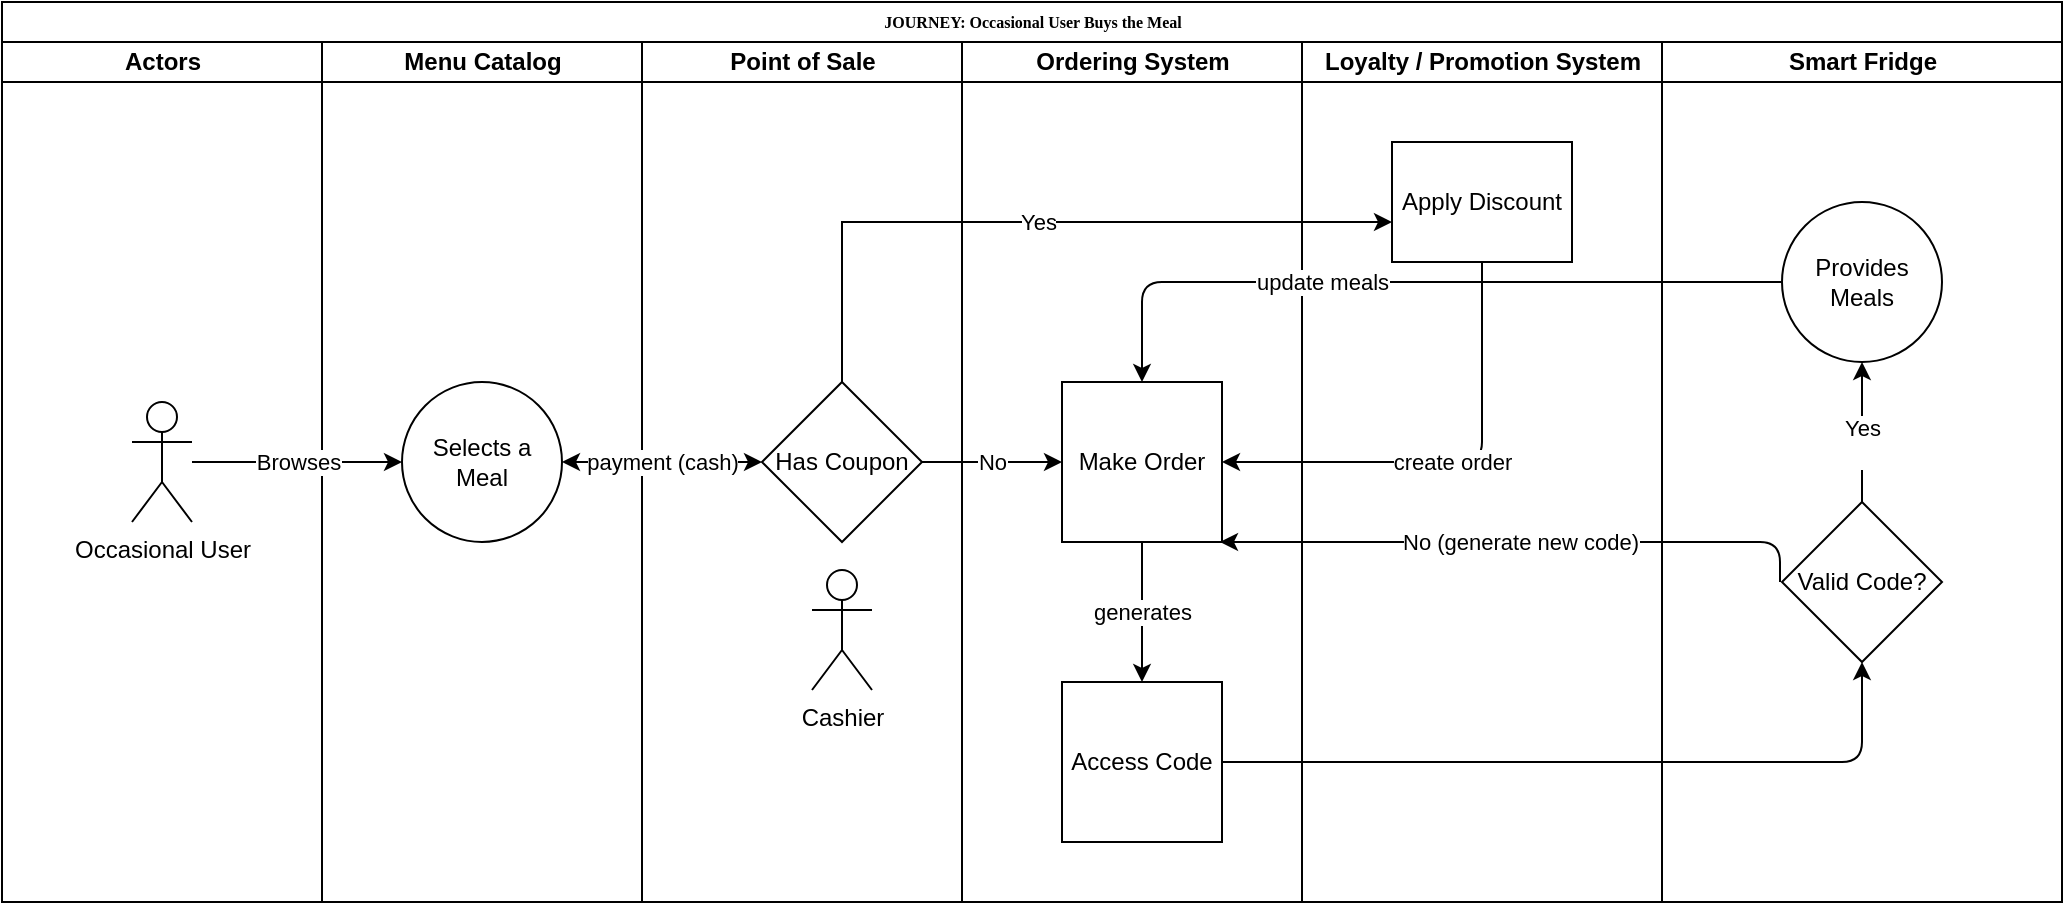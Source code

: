 <mxfile version="13.10.0" type="github">
  <diagram name="Page-1" id="74e2e168-ea6b-b213-b513-2b3c1d86103e">
    <mxGraphModel dx="1078" dy="506" grid="1" gridSize="10" guides="1" tooltips="1" connect="1" arrows="1" fold="1" page="1" pageScale="1" pageWidth="1100" pageHeight="850" background="#ffffff" math="0" shadow="0">
      <root>
        <mxCell id="0" />
        <mxCell id="1" parent="0" />
        <mxCell id="77e6c97f196da883-1" value="JOURNEY: Occasional User Buys the Meal" style="swimlane;html=1;childLayout=stackLayout;startSize=20;rounded=0;shadow=0;labelBackgroundColor=none;strokeWidth=1;fontFamily=Verdana;fontSize=8;align=center;" parent="1" vertex="1">
          <mxGeometry x="70" y="40" width="1030" height="450" as="geometry">
            <mxRectangle x="70" y="40" width="70" height="20" as="alternateBounds" />
          </mxGeometry>
        </mxCell>
        <mxCell id="77e6c97f196da883-2" value="&lt;div&gt;Actors&lt;/div&gt;" style="swimlane;html=1;startSize=20;" parent="77e6c97f196da883-1" vertex="1">
          <mxGeometry y="20" width="160" height="430" as="geometry" />
        </mxCell>
        <mxCell id="QJ3G4-R3qcjC6Z-IzL42-3" value="Occasional User" style="shape=umlActor;verticalLabelPosition=bottom;verticalAlign=top;html=1;outlineConnect=0;" parent="77e6c97f196da883-2" vertex="1">
          <mxGeometry x="65" y="180" width="30" height="60" as="geometry" />
        </mxCell>
        <mxCell id="77e6c97f196da883-3" value="&lt;div&gt;Menu Catalog&lt;/div&gt;" style="swimlane;html=1;startSize=20;" parent="77e6c97f196da883-1" vertex="1">
          <mxGeometry x="160" y="20" width="160" height="430" as="geometry" />
        </mxCell>
        <mxCell id="QJ3G4-R3qcjC6Z-IzL42-19" value="Selects a Meal" style="ellipse;whiteSpace=wrap;html=1;aspect=fixed;" parent="77e6c97f196da883-3" vertex="1">
          <mxGeometry x="40" y="170.0" width="80" height="80" as="geometry" />
        </mxCell>
        <mxCell id="77e6c97f196da883-4" value="Point of Sale" style="swimlane;html=1;startSize=20;" parent="77e6c97f196da883-1" vertex="1">
          <mxGeometry x="320" y="20" width="160" height="430" as="geometry">
            <mxRectangle x="320" y="20" width="30" height="730" as="alternateBounds" />
          </mxGeometry>
        </mxCell>
        <mxCell id="QJ3G4-R3qcjC6Z-IzL42-20" value="&lt;div&gt;Has Coupon&lt;/div&gt;" style="rhombus;whiteSpace=wrap;html=1;" parent="77e6c97f196da883-4" vertex="1">
          <mxGeometry x="60" y="170" width="80" height="80" as="geometry" />
        </mxCell>
        <mxCell id="QJ3G4-R3qcjC6Z-IzL42-11" value="Cashier" style="shape=umlActor;verticalLabelPosition=bottom;verticalAlign=top;html=1;outlineConnect=0;" parent="77e6c97f196da883-4" vertex="1">
          <mxGeometry x="85" y="264" width="30" height="60" as="geometry" />
        </mxCell>
        <mxCell id="77e6c97f196da883-5" value="&lt;div&gt;Ordering System&lt;/div&gt;" style="swimlane;html=1;startSize=20;" parent="77e6c97f196da883-1" vertex="1">
          <mxGeometry x="480" y="20" width="170" height="430" as="geometry" />
        </mxCell>
        <mxCell id="QJ3G4-R3qcjC6Z-IzL42-29" value="&lt;div&gt;Make Order&lt;/div&gt;" style="whiteSpace=wrap;html=1;aspect=fixed;" parent="77e6c97f196da883-5" vertex="1">
          <mxGeometry x="50" y="170" width="80" height="80" as="geometry" />
        </mxCell>
        <mxCell id="QJ3G4-R3qcjC6Z-IzL42-30" value="Access Code" style="whiteSpace=wrap;html=1;aspect=fixed;" parent="77e6c97f196da883-5" vertex="1">
          <mxGeometry x="50" y="320" width="80" height="80" as="geometry" />
        </mxCell>
        <mxCell id="QJ3G4-R3qcjC6Z-IzL42-31" value="generates" style="endArrow=classic;html=1;exitX=0.5;exitY=1;exitDx=0;exitDy=0;entryX=0.5;entryY=0;entryDx=0;entryDy=0;" parent="77e6c97f196da883-5" source="QJ3G4-R3qcjC6Z-IzL42-29" target="QJ3G4-R3qcjC6Z-IzL42-30" edge="1">
          <mxGeometry width="50" height="50" relative="1" as="geometry">
            <mxPoint x="100" y="330" as="sourcePoint" />
            <mxPoint x="150" y="280" as="targetPoint" />
          </mxGeometry>
        </mxCell>
        <mxCell id="QJ3G4-R3qcjC6Z-IzL42-15" value="Browses" style="endArrow=classic;html=1;entryX=0;entryY=0.5;entryDx=0;entryDy=0;" parent="77e6c97f196da883-1" source="QJ3G4-R3qcjC6Z-IzL42-3" target="QJ3G4-R3qcjC6Z-IzL42-19" edge="1">
          <mxGeometry width="50" height="50" relative="1" as="geometry">
            <mxPoint x="530" y="310" as="sourcePoint" />
            <mxPoint x="205" y="230.0" as="targetPoint" />
          </mxGeometry>
        </mxCell>
        <mxCell id="QJ3G4-R3qcjC6Z-IzL42-21" value="payment (cash)" style="endArrow=classic;startArrow=classic;html=1;exitX=1;exitY=0.5;exitDx=0;exitDy=0;entryX=0;entryY=0.5;entryDx=0;entryDy=0;" parent="77e6c97f196da883-1" source="QJ3G4-R3qcjC6Z-IzL42-19" target="QJ3G4-R3qcjC6Z-IzL42-20" edge="1">
          <mxGeometry width="50" height="50" relative="1" as="geometry">
            <mxPoint x="530" y="330" as="sourcePoint" />
            <mxPoint x="580" y="280" as="targetPoint" />
          </mxGeometry>
        </mxCell>
        <mxCell id="77e6c97f196da883-6" value="Loyalty / Promotion System" style="swimlane;html=1;startSize=20;" parent="77e6c97f196da883-1" vertex="1">
          <mxGeometry x="650" y="20" width="180" height="430" as="geometry" />
        </mxCell>
        <mxCell id="QJ3G4-R3qcjC6Z-IzL42-40" value="&lt;div&gt;Apply Discount&lt;/div&gt;" style="whiteSpace=wrap;html=1;" parent="77e6c97f196da883-6" vertex="1">
          <mxGeometry x="45" y="50" width="90" height="60" as="geometry" />
        </mxCell>
        <mxCell id="77e6c97f196da883-7" value="Smart Fridge" style="swimlane;html=1;startSize=20;" parent="77e6c97f196da883-1" vertex="1">
          <mxGeometry x="830" y="20" width="200" height="430" as="geometry" />
        </mxCell>
        <mxCell id="QJ3G4-R3qcjC6Z-IzL42-46" value="Valid Code?" style="rhombus;whiteSpace=wrap;html=1;" parent="77e6c97f196da883-7" vertex="1">
          <mxGeometry x="60" y="230" width="80" height="80" as="geometry" />
        </mxCell>
        <mxCell id="QJ3G4-R3qcjC6Z-IzL42-49" value="&lt;div&gt;Provides Meals&lt;br&gt;&lt;/div&gt;" style="ellipse;whiteSpace=wrap;html=1;aspect=fixed;" parent="77e6c97f196da883-7" vertex="1">
          <mxGeometry x="60" y="80" width="80" height="80" as="geometry" />
        </mxCell>
        <mxCell id="QJ3G4-R3qcjC6Z-IzL42-48" value="&lt;div&gt;Yes&lt;/div&gt;&lt;div&gt;&lt;br&gt;&lt;/div&gt;" style="endArrow=classic;html=1;exitX=0.5;exitY=0;exitDx=0;exitDy=0;entryX=0.5;entryY=1;entryDx=0;entryDy=0;" parent="77e6c97f196da883-7" source="QJ3G4-R3qcjC6Z-IzL42-46" target="QJ3G4-R3qcjC6Z-IzL42-49" edge="1">
          <mxGeometry x="-0.143" width="50" height="50" relative="1" as="geometry">
            <mxPoint x="-130" y="350" as="sourcePoint" />
            <mxPoint x="-100" y="270" as="targetPoint" />
            <Array as="points" />
            <mxPoint as="offset" />
          </mxGeometry>
        </mxCell>
        <mxCell id="QJ3G4-R3qcjC6Z-IzL42-27" value="&lt;div&gt;No&lt;/div&gt;" style="endArrow=classic;html=1;exitX=1;exitY=0.5;exitDx=0;exitDy=0;" parent="77e6c97f196da883-1" source="QJ3G4-R3qcjC6Z-IzL42-20" edge="1">
          <mxGeometry width="50" height="50" relative="1" as="geometry">
            <mxPoint x="600" y="360" as="sourcePoint" />
            <mxPoint x="530" y="230" as="targetPoint" />
          </mxGeometry>
        </mxCell>
        <mxCell id="QJ3G4-R3qcjC6Z-IzL42-33" value="" style="endArrow=classic;html=1;exitX=1;exitY=0.5;exitDx=0;exitDy=0;" parent="77e6c97f196da883-1" source="QJ3G4-R3qcjC6Z-IzL42-30" edge="1">
          <mxGeometry width="50" height="50" relative="1" as="geometry">
            <mxPoint x="800" y="250" as="sourcePoint" />
            <mxPoint x="930" y="330" as="targetPoint" />
            <Array as="points">
              <mxPoint x="930" y="380" />
            </Array>
          </mxGeometry>
        </mxCell>
        <mxCell id="QJ3G4-R3qcjC6Z-IzL42-41" value="Yes" style="edgeStyle=orthogonalEdgeStyle;rounded=0;orthogonalLoop=1;jettySize=auto;html=1;exitX=0.5;exitY=0;exitDx=0;exitDy=0;" parent="77e6c97f196da883-1" source="QJ3G4-R3qcjC6Z-IzL42-20" target="QJ3G4-R3qcjC6Z-IzL42-40" edge="1">
          <mxGeometry relative="1" as="geometry">
            <Array as="points">
              <mxPoint x="420" y="110" />
            </Array>
          </mxGeometry>
        </mxCell>
        <mxCell id="QJ3G4-R3qcjC6Z-IzL42-44" value="create order" style="endArrow=classic;html=1;entryX=1;entryY=0.5;entryDx=0;entryDy=0;exitX=0.5;exitY=1;exitDx=0;exitDy=0;" parent="77e6c97f196da883-1" source="QJ3G4-R3qcjC6Z-IzL42-40" target="QJ3G4-R3qcjC6Z-IzL42-29" edge="1">
          <mxGeometry width="50" height="50" relative="1" as="geometry">
            <mxPoint x="730" y="190" as="sourcePoint" />
            <mxPoint x="780" y="140" as="targetPoint" />
            <Array as="points">
              <mxPoint x="740" y="230" />
            </Array>
          </mxGeometry>
        </mxCell>
        <mxCell id="QJ3G4-R3qcjC6Z-IzL42-50" value="No (generate new code)" style="endArrow=classic;html=1;exitX=0;exitY=0.5;exitDx=0;exitDy=0;entryX=1;entryY=1;entryDx=0;entryDy=0;" parent="77e6c97f196da883-1" edge="1">
          <mxGeometry width="50" height="50" relative="1" as="geometry">
            <mxPoint x="889" y="290" as="sourcePoint" />
            <mxPoint x="609" y="270" as="targetPoint" />
            <Array as="points">
              <mxPoint x="889" y="270" />
            </Array>
          </mxGeometry>
        </mxCell>
        <mxCell id="fcnhsFOALU5Ui2evHua8-1" value="update meals" style="endArrow=classic;html=1;exitX=0;exitY=0.5;exitDx=0;exitDy=0;" parent="77e6c97f196da883-1" source="QJ3G4-R3qcjC6Z-IzL42-49" target="QJ3G4-R3qcjC6Z-IzL42-29" edge="1">
          <mxGeometry x="0.243" width="50" height="50" relative="1" as="geometry">
            <mxPoint x="860" y="440" as="sourcePoint" />
            <mxPoint x="890" y="280" as="targetPoint" />
            <Array as="points">
              <mxPoint x="570" y="140" />
            </Array>
            <mxPoint as="offset" />
          </mxGeometry>
        </mxCell>
      </root>
    </mxGraphModel>
  </diagram>
</mxfile>
